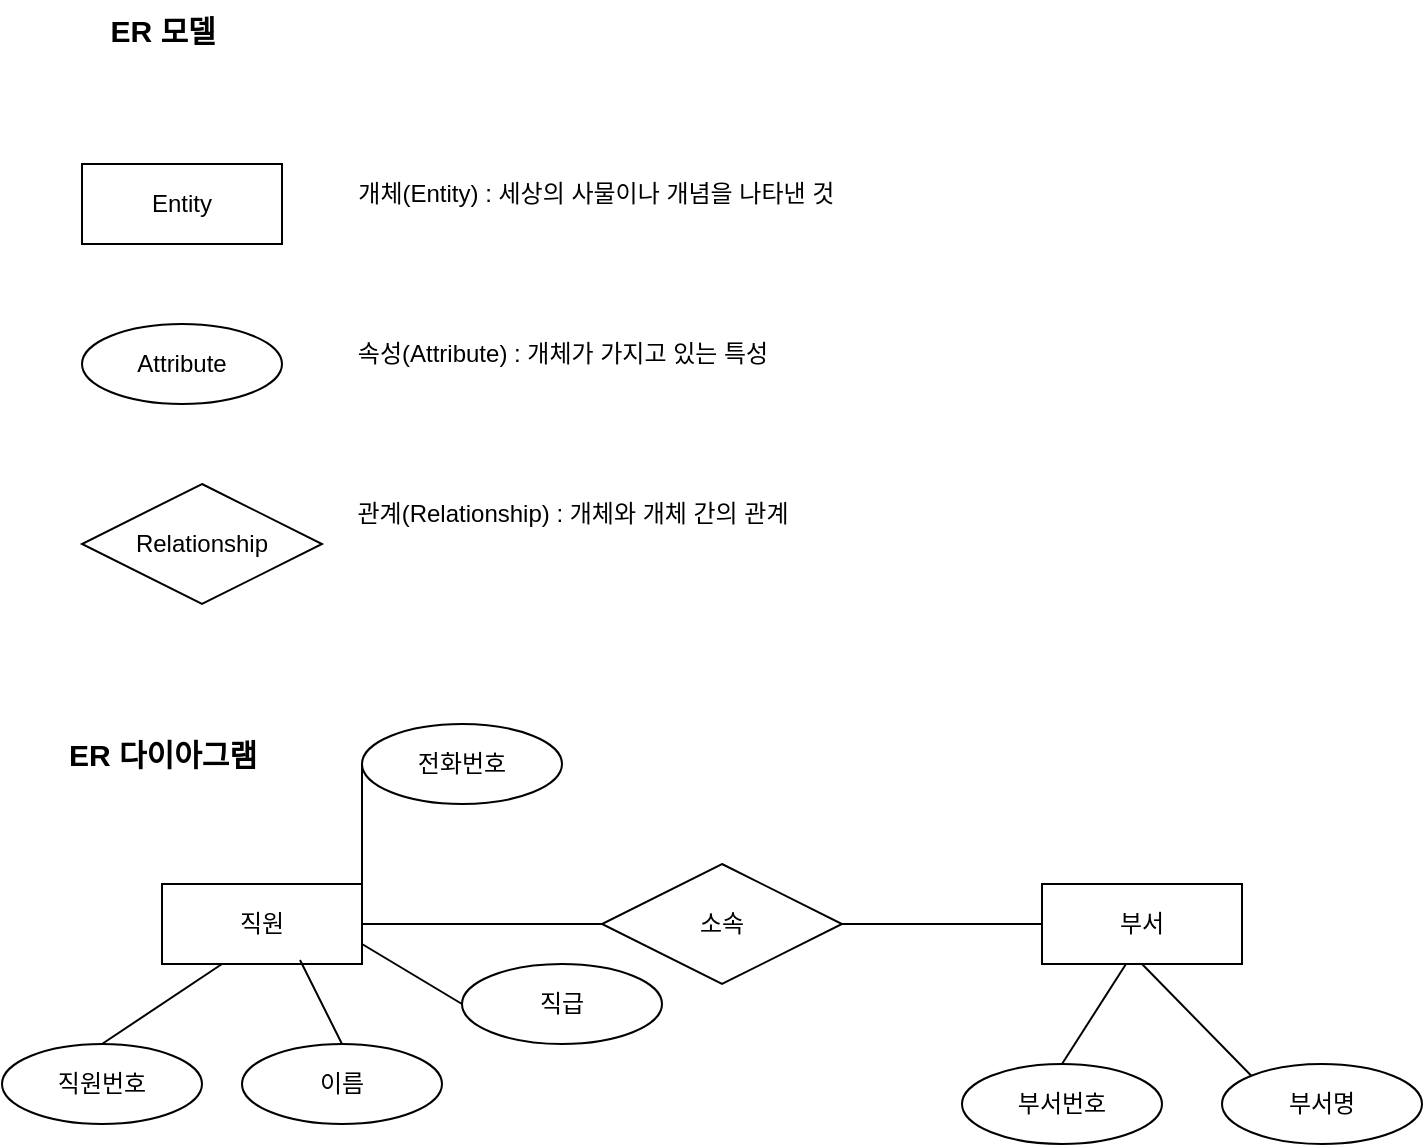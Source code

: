 <mxfile version="24.2.8" type="device">
  <diagram name="페이지-1" id="Qwmmv7nzKimPbLoO8Ob2">
    <mxGraphModel dx="1434" dy="780" grid="1" gridSize="10" guides="1" tooltips="1" connect="1" arrows="1" fold="1" page="1" pageScale="1" pageWidth="827" pageHeight="1169" math="0" shadow="0">
      <root>
        <mxCell id="0" />
        <mxCell id="1" parent="0" />
        <mxCell id="ALWCqD1TZCXP2NJnJAWz-2" value="Entity" style="whiteSpace=wrap;html=1;align=center;" vertex="1" parent="1">
          <mxGeometry x="80" y="120" width="100" height="40" as="geometry" />
        </mxCell>
        <mxCell id="ALWCqD1TZCXP2NJnJAWz-3" value="개체(Entity) : 세상의 사물이나 개념을 나타낸 것&amp;nbsp;&amp;nbsp;" style="text;html=1;align=center;verticalAlign=middle;resizable=0;points=[];autosize=1;strokeColor=none;fillColor=none;" vertex="1" parent="1">
          <mxGeometry x="200" y="120" width="280" height="30" as="geometry" />
        </mxCell>
        <mxCell id="ALWCqD1TZCXP2NJnJAWz-4" value="Attribute" style="ellipse;whiteSpace=wrap;html=1;align=center;" vertex="1" parent="1">
          <mxGeometry x="80" y="200" width="100" height="40" as="geometry" />
        </mxCell>
        <mxCell id="ALWCqD1TZCXP2NJnJAWz-5" value="속성(Attribute) : 개체가 가지고 있는 특성" style="text;html=1;align=center;verticalAlign=middle;resizable=0;points=[];autosize=1;strokeColor=none;fillColor=none;" vertex="1" parent="1">
          <mxGeometry x="200" y="200" width="240" height="30" as="geometry" />
        </mxCell>
        <mxCell id="ALWCqD1TZCXP2NJnJAWz-6" value="Relationship" style="shape=rhombus;perimeter=rhombusPerimeter;whiteSpace=wrap;html=1;align=center;" vertex="1" parent="1">
          <mxGeometry x="80" y="280" width="120" height="60" as="geometry" />
        </mxCell>
        <mxCell id="ALWCqD1TZCXP2NJnJAWz-7" value="관계(Relationship) : 개체와 개체 간의 관계" style="text;html=1;align=center;verticalAlign=middle;resizable=0;points=[];autosize=1;strokeColor=none;fillColor=none;" vertex="1" parent="1">
          <mxGeometry x="200" y="280" width="250" height="30" as="geometry" />
        </mxCell>
        <mxCell id="ALWCqD1TZCXP2NJnJAWz-9" value="ER 모델" style="text;html=1;align=center;verticalAlign=middle;resizable=0;points=[];autosize=1;strokeColor=none;fillColor=none;fontStyle=1;fontSize=15;" vertex="1" parent="1">
          <mxGeometry x="80" y="38" width="80" height="30" as="geometry" />
        </mxCell>
        <mxCell id="ALWCqD1TZCXP2NJnJAWz-10" value="ER 다이아그램" style="text;html=1;align=center;verticalAlign=middle;resizable=0;points=[];autosize=1;strokeColor=none;fillColor=none;fontStyle=1;fontSize=15;" vertex="1" parent="1">
          <mxGeometry x="60" y="400" width="120" height="30" as="geometry" />
        </mxCell>
        <mxCell id="ALWCqD1TZCXP2NJnJAWz-11" value="직원" style="whiteSpace=wrap;html=1;align=center;" vertex="1" parent="1">
          <mxGeometry x="120" y="480" width="100" height="40" as="geometry" />
        </mxCell>
        <mxCell id="ALWCqD1TZCXP2NJnJAWz-12" value="전화번호" style="ellipse;whiteSpace=wrap;html=1;align=center;" vertex="1" parent="1">
          <mxGeometry x="220" y="400" width="100" height="40" as="geometry" />
        </mxCell>
        <mxCell id="ALWCqD1TZCXP2NJnJAWz-13" value="직급" style="ellipse;whiteSpace=wrap;html=1;align=center;" vertex="1" parent="1">
          <mxGeometry x="270" y="520" width="100" height="40" as="geometry" />
        </mxCell>
        <mxCell id="ALWCqD1TZCXP2NJnJAWz-14" value="이름" style="ellipse;whiteSpace=wrap;html=1;align=center;" vertex="1" parent="1">
          <mxGeometry x="160" y="560" width="100" height="40" as="geometry" />
        </mxCell>
        <mxCell id="ALWCqD1TZCXP2NJnJAWz-15" value="직원번호" style="ellipse;whiteSpace=wrap;html=1;align=center;" vertex="1" parent="1">
          <mxGeometry x="40" y="560" width="100" height="40" as="geometry" />
        </mxCell>
        <mxCell id="ALWCqD1TZCXP2NJnJAWz-20" value="" style="endArrow=none;html=1;rounded=0;exitX=1;exitY=0;exitDx=0;exitDy=0;entryX=0;entryY=0.5;entryDx=0;entryDy=0;" edge="1" parent="1" source="ALWCqD1TZCXP2NJnJAWz-11" target="ALWCqD1TZCXP2NJnJAWz-12">
          <mxGeometry relative="1" as="geometry">
            <mxPoint x="110" y="459.5" as="sourcePoint" />
            <mxPoint x="270" y="459.5" as="targetPoint" />
          </mxGeometry>
        </mxCell>
        <mxCell id="ALWCqD1TZCXP2NJnJAWz-28" value="" style="endArrow=none;html=1;rounded=0;exitX=1;exitY=0;exitDx=0;exitDy=0;entryX=0;entryY=0.5;entryDx=0;entryDy=0;" edge="1" parent="1" target="ALWCqD1TZCXP2NJnJAWz-13">
          <mxGeometry relative="1" as="geometry">
            <mxPoint x="220" y="510" as="sourcePoint" />
            <mxPoint x="280" y="490" as="targetPoint" />
          </mxGeometry>
        </mxCell>
        <mxCell id="ALWCqD1TZCXP2NJnJAWz-29" value="" style="endArrow=none;html=1;rounded=0;entryX=0.69;entryY=0.95;entryDx=0;entryDy=0;exitX=0.5;exitY=0;exitDx=0;exitDy=0;entryPerimeter=0;" edge="1" parent="1" source="ALWCqD1TZCXP2NJnJAWz-14" target="ALWCqD1TZCXP2NJnJAWz-11">
          <mxGeometry relative="1" as="geometry">
            <mxPoint x="210" y="550" as="sourcePoint" />
            <mxPoint x="210" y="520" as="targetPoint" />
          </mxGeometry>
        </mxCell>
        <mxCell id="ALWCqD1TZCXP2NJnJAWz-30" value="" style="endArrow=none;html=1;rounded=0;exitX=0.5;exitY=0;exitDx=0;exitDy=0;entryX=0;entryY=0.5;entryDx=0;entryDy=0;" edge="1" parent="1" source="ALWCqD1TZCXP2NJnJAWz-15">
          <mxGeometry relative="1" as="geometry">
            <mxPoint x="90" y="540" as="sourcePoint" />
            <mxPoint x="150" y="520" as="targetPoint" />
          </mxGeometry>
        </mxCell>
        <mxCell id="ALWCqD1TZCXP2NJnJAWz-32" value="소속" style="shape=rhombus;perimeter=rhombusPerimeter;whiteSpace=wrap;html=1;align=center;" vertex="1" parent="1">
          <mxGeometry x="340" y="470" width="120" height="60" as="geometry" />
        </mxCell>
        <mxCell id="ALWCqD1TZCXP2NJnJAWz-33" value="부서" style="whiteSpace=wrap;html=1;align=center;" vertex="1" parent="1">
          <mxGeometry x="560" y="480" width="100" height="40" as="geometry" />
        </mxCell>
        <mxCell id="ALWCqD1TZCXP2NJnJAWz-35" value="부서번호" style="ellipse;whiteSpace=wrap;html=1;align=center;" vertex="1" parent="1">
          <mxGeometry x="520" y="570" width="100" height="40" as="geometry" />
        </mxCell>
        <mxCell id="ALWCqD1TZCXP2NJnJAWz-36" value="부서명" style="ellipse;whiteSpace=wrap;html=1;align=center;" vertex="1" parent="1">
          <mxGeometry x="650" y="570" width="100" height="40" as="geometry" />
        </mxCell>
        <mxCell id="ALWCqD1TZCXP2NJnJAWz-38" value="" style="endArrow=none;html=1;rounded=0;exitX=0.5;exitY=0;exitDx=0;exitDy=0;entryX=0.42;entryY=1;entryDx=0;entryDy=0;entryPerimeter=0;" edge="1" parent="1" source="ALWCqD1TZCXP2NJnJAWz-35" target="ALWCqD1TZCXP2NJnJAWz-33">
          <mxGeometry relative="1" as="geometry">
            <mxPoint x="440" y="530" as="sourcePoint" />
            <mxPoint x="600" y="530" as="targetPoint" />
          </mxGeometry>
        </mxCell>
        <mxCell id="ALWCqD1TZCXP2NJnJAWz-39" value="" style="endArrow=none;html=1;rounded=0;exitX=0;exitY=0;exitDx=0;exitDy=0;entryX=0.5;entryY=1;entryDx=0;entryDy=0;" edge="1" parent="1" source="ALWCqD1TZCXP2NJnJAWz-36" target="ALWCqD1TZCXP2NJnJAWz-33">
          <mxGeometry relative="1" as="geometry">
            <mxPoint x="610" y="570" as="sourcePoint" />
            <mxPoint x="640" y="530" as="targetPoint" />
          </mxGeometry>
        </mxCell>
        <mxCell id="ALWCqD1TZCXP2NJnJAWz-40" value="" style="endArrow=none;html=1;rounded=0;entryX=0;entryY=0.5;entryDx=0;entryDy=0;exitX=1;exitY=0.5;exitDx=0;exitDy=0;" edge="1" parent="1" source="ALWCqD1TZCXP2NJnJAWz-11" target="ALWCqD1TZCXP2NJnJAWz-32">
          <mxGeometry relative="1" as="geometry">
            <mxPoint x="210" y="480" as="sourcePoint" />
            <mxPoint x="370" y="480" as="targetPoint" />
          </mxGeometry>
        </mxCell>
        <mxCell id="ALWCqD1TZCXP2NJnJAWz-41" value="" style="endArrow=none;html=1;rounded=0;entryX=0;entryY=0.5;entryDx=0;entryDy=0;exitX=1;exitY=0.5;exitDx=0;exitDy=0;exitPerimeter=0;" edge="1" parent="1" source="ALWCqD1TZCXP2NJnJAWz-32" target="ALWCqD1TZCXP2NJnJAWz-33">
          <mxGeometry relative="1" as="geometry">
            <mxPoint x="460" y="470" as="sourcePoint" />
            <mxPoint x="590" y="460" as="targetPoint" />
          </mxGeometry>
        </mxCell>
      </root>
    </mxGraphModel>
  </diagram>
</mxfile>
